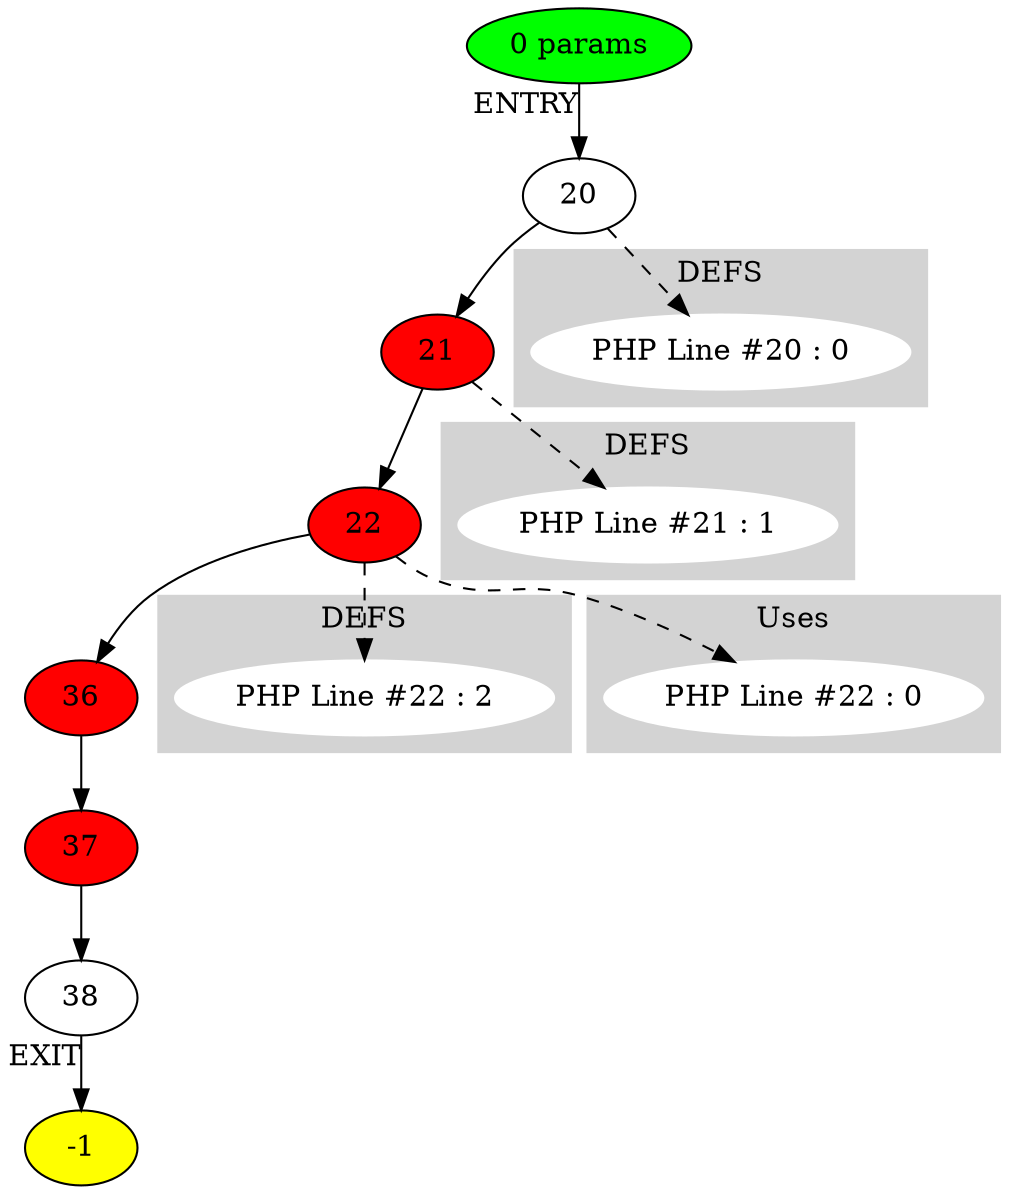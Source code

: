 digraph testName {
0 [label="20"];
1 [label="21" , fillcolor = red, style = filled];
2 [label="22" , fillcolor = red, style = filled];
3 [label="36" , fillcolor = red, style = filled];
4 [label="37" , fillcolor = red, style = filled];
5 [label="38"];
0 -> 1;
1 -> 2;
2 -> 3;
3 -> 4;
4 -> 5;
-2 -> 0[xlabel="ENTRY"];
5 -> -1[xlabel="EXIT"];
-2 [fillcolor = green, style = filled]-1 [fillcolor= yellow, style = filled] subgraph cluster_g_0 { style=filled; color=lightgrey; node [style=filled,color=white]; g_0[label= "PHP Line #20 : 0"];label = "DEFS";}
0 -> g_0 [style="dashed"];
subgraph cluster_g_1 { style=filled; color=lightgrey; node [style=filled,color=white]; g_1[label= "PHP Line #21 : 1"];label = "DEFS";}
1 -> g_1 [style="dashed"];
subgraph cluster_g_2 { style=filled; color=lightgrey; node [style=filled,color=white]; g_2[label= "PHP Line #22 : 2"];label = "DEFS";}
2 -> g_2 [style="dashed"];
subgraph cluster_use_2 { style=filled; color=lightgrey; node [style=filled,color=white]; use_2_0[label= "PHP Line #22 : 0"];label = "Uses";}
2 -> use_2_0 [style="dashed"];
-2 [label="0 params"];
}
